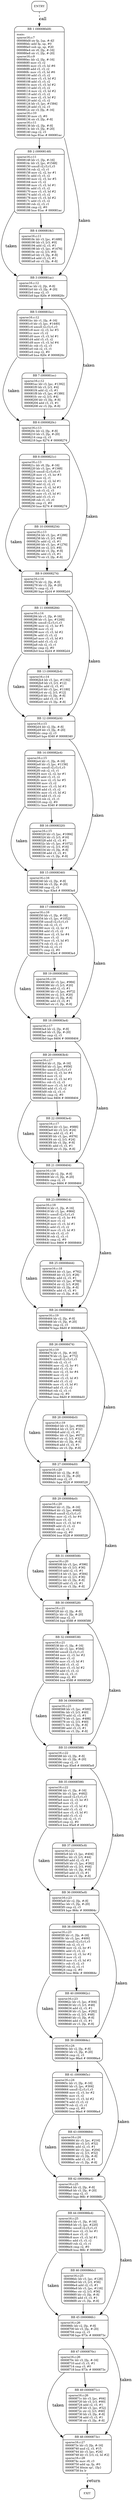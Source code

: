 digraph main{
node [shape=Mrecord, labeljust=l, fontsize=10];
	"0" [label="ENTRY"]
	"0" -> "1" [label="call", style=dashed, weight=2];
	"1" [label="{BB 1 (000080d8) | main:\lsparse16.c:7\l000080d8    str fp, [sp, #-4]!\l000080dc    add fp, sp, #0\l000080e0    sub sp, sp, #20\l000080e4    str r0, [fp, #-16]\l000080e8    str r1, [fp, #-20]\lsparse16.c:9\l000080ec    ldr r2, [fp, #-16]\l000080f0    mov r3, r2\l000080f4    mov r3, r3, lsl #6\l000080f8    add r3, r3, r2\l000080fc    mov r3, r3, lsl #6\l00008100    add r3, r3, r2\l00008104    mov r3, r3, lsl #2\l00008108    add r3, r3, r2\l0000810c    mov r3, r3, lsl #2\l00008110    add r3, r3, r2\l00008114    mov r2, r3, lsl #2\l00008118    add r3, r3, r2\l0000811c    mov r2, r3, lsl #2\l00008120    add r2, r3, r2\l00008124    ldr r3, [pc, #1584]\l00008128    add r3, r2, r3\l0000812c    str r3, [fp, #-16]\lsparse16.c:10\l00008130    mov r3, #0\l00008134    str r3, [fp, #-8]\lsparse16.c:11\l00008138    ldr r2, [fp, #-8]\l0000813c    ldr r3, [fp, #-20]\l00008140    cmp r2, r3\l00008144    bge 81ac    # 000081ac\l }"]
	"1" -> "2" [weight=4];
	"1" -> "3" [label="taken", weight=3];
	"2" [label="{BB 2 (00008148) | sparse16.c:11\l00008148    ldr r1, [fp, #-16]\l0000814c    ldr r3, [pc, #1548]\l00008150    umull r2,r3,r1,r3\l00008154    rsb r2, r3, r1\l00008158    mov r2, r2, lsr #1\l0000815c    add r3, r3, r2\l00008160    mov r2, r3, lsr #5\l00008164    mov r3, r2\l00008168    mov r3, r3, lsl #1\l0000816c    add r3, r3, r2\l00008170    mov r3, r3, lsl #2\l00008174    add r3, r3, r2\l00008178    mov r3, r3, lsl #2\l0000817c    add r3, r3, r2\l00008180    rsb r2, r3, r1\l00008184    cmp r2, #0\l00008188    bne 81ac    # 000081ac\l }"]
	"2" -> "4" [weight=4];
	"2" -> "3" [label="taken", weight=3];
	"3" [label="{BB 3 (000081ac) | sparse16.c:12\l000081ac    ldr r2, [fp, #-8]\l000081b0    ldr r3, [fp, #-20]\l000081b4    cmp r2, r3\l000081b8    bge 820c    # 0000820c\l }"]
	"3" -> "5" [weight=4];
	"3" -> "6" [label="taken", weight=3];
	"4" [label="{BB 4 (0000818c) | sparse16.c:11\l0000818c    ldr r3, [pc, #1488]\l00008190    ldr r3, [r3, #0]\l00008194    add r2, r3, #1\l00008198    ldr r3, [pc, #1476]\l0000819c    str r2, [r3, #0]\l000081a0    ldr r3, [fp, #-8]\l000081a4    add r3, r3, #1\l000081a8    str r3, [fp, #-8]\l }"]
	"4" -> "3" [weight=4];
	"5" [label="{BB 5 (000081bc) | sparse16.c:12\l000081bc    ldr r1, [fp, #-16]\l000081c0    ldr r3, [pc, #1440]\l000081c4    umull r2,r3,r1,r3\l000081c8    mov r2, r3, lsr #5\l000081cc    mov r3, r2\l000081d0    mov r3, r3, lsl #1\l000081d4    add r3, r3, r2\l000081d8    mov r3, r3, lsl #4\l000081dc    rsb r3, r2, r3\l000081e0    rsb r2, r3, r1\l000081e4    cmp r2, #0\l000081e8    bne 820c    # 0000820c\l }"]
	"5" -> "7" [weight=4];
	"5" -> "6" [label="taken", weight=3];
	"6" [label="{BB 6 (0000820c) | sparse16.c:13\l0000820c    ldr r2, [fp, #-8]\l00008210    ldr r3, [fp, #-20]\l00008214    cmp r2, r3\l00008218    bge 8274    # 00008274\l }"]
	"6" -> "8" [weight=4];
	"6" -> "9" [label="taken", weight=3];
	"7" [label="{BB 7 (000081ec) | sparse16.c:12\l000081ec    ldr r3, [pc, #1392]\l000081f0    ldr r3, [r3, #4]\l000081f4    add r2, r3, #1\l000081f8    ldr r3, [pc, #1380]\l000081fc    str r2, [r3, #4]\l00008200    ldr r3, [fp, #-8]\l00008204    add r3, r3, #1\l00008208    str r3, [fp, #-8]\l }"]
	"7" -> "6" [weight=4];
	"8" [label="{BB 8 (0000821c) | sparse16.c:13\l0000821c    ldr r0, [fp, #-16]\l00008220    ldr r3, [pc, #1348]\l00008224    umull r2,r3,r0,r3\l00008228    mov r1, r3, lsr #3\l0000822c    mov r2, r1\l00008230    mov r2, r2, lsl #1\l00008234    add r2, r2, r1\l00008238    mov r3, r2, lsl #3\l0000823c    rsb r3, r2, r3\l00008240    mov r3, r3, lsl #1\l00008244    add r3, r3, r1\l00008248    rsb r1, r3, r0\l0000824c    cmp r1, #0\l00008250    bne 8274    # 00008274\l }"]
	"8" -> "10" [weight=4];
	"8" -> "9" [label="taken", weight=3];
	"9" [label="{BB 9 (00008274) | sparse16.c:14\l00008274    ldr r2, [fp, #-8]\l00008278    ldr r3, [fp, #-20]\l0000827c    cmp r2, r3\l00008280    bge 82d4    # 000082d4\l }"]
	"9" -> "11" [weight=4];
	"9" -> "12" [label="taken", weight=3];
	"10" [label="{BB 10 (00008254) | sparse16.c:13\l00008254    ldr r3, [pc, #1288]\l00008258    ldr r3, [r3, #8]\l0000825c    add r2, r3, #1\l00008260    ldr r3, [pc, #1276]\l00008264    str r2, [r3, #8]\l00008268    ldr r3, [fp, #-8]\l0000826c    add r3, r3, #1\l00008270    str r3, [fp, #-8]\l }"]
	"10" -> "9" [weight=4];
	"11" [label="{BB 11 (00008284) | sparse16.c:14\l00008284    ldr r1, [fp, #-16]\l00008288    ldr r3, [pc, #1248]\l0000828c    umull r2,r3,r1,r3\l00008290    mov r2, r3, lsr #5\l00008294    mov r3, r2\l00008298    mov r3, r3, lsl #2\l0000829c    add r3, r3, r2\l000082a0    mov r3, r3, lsl #3\l000082a4    add r3, r3, r2\l000082a8    rsb r2, r3, r1\l000082ac    cmp r2, #0\l000082b0    bne 82d4    # 000082d4\l }"]
	"11" -> "13" [weight=4];
	"11" -> "12" [label="taken", weight=3];
	"12" [label="{BB 12 (000082d4) | sparse16.c:15\l000082d4    ldr r2, [fp, #-8]\l000082d8    ldr r3, [fp, #-20]\l000082dc    cmp r2, r3\l000082e0    bge 8340    # 00008340\l }"]
	"12" -> "14" [weight=4];
	"12" -> "15" [label="taken", weight=3];
	"13" [label="{BB 13 (000082b4) | sparse16.c:14\l000082b4    ldr r3, [pc, #1192]\l000082b8    ldr r3, [r3, #12]\l000082bc    add r2, r3, #1\l000082c0    ldr r3, [pc, #1180]\l000082c4    str r2, [r3, #12]\l000082c8    ldr r3, [fp, #-8]\l000082cc    add r3, r3, #1\l000082d0    str r3, [fp, #-8]\l }"]
	"13" -> "12" [weight=4];
	"14" [label="{BB 14 (000082e4) | sparse16.c:15\l000082e4    ldr r1, [fp, #-16]\l000082e8    ldr r3, [pc, #1156]\l000082ec    umull r2,r3,r1,r3\l000082f0    rsb r2, r3, r1\l000082f4    mov r2, r2, lsr #1\l000082f8    add r3, r3, r2\l000082fc    mov r2, r3, lsr #5\l00008300    mov r3, r2\l00008304    mov r3, r3, lsl #3\l00008308    add r3, r3, r2\l0000830c    mov r3, r3, lsl #2\l00008310    add r3, r3, r2\l00008314    rsb r2, r3, r1\l00008318    cmp r2, #0\l0000831c    bne 8340    # 00008340\l }"]
	"14" -> "16" [weight=4];
	"14" -> "15" [label="taken", weight=3];
	"15" [label="{BB 15 (00008340) | sparse16.c:16\l00008340    ldr r2, [fp, #-8]\l00008344    ldr r3, [fp, #-20]\l00008348    cmp r2, r3\l0000834c    bge 83a4    # 000083a4\l }"]
	"15" -> "17" [weight=4];
	"15" -> "18" [label="taken", weight=3];
	"16" [label="{BB 16 (00008320) | sparse16.c:15\l00008320    ldr r3, [pc, #1084]\l00008324    ldr r3, [r3, #16]\l00008328    add r2, r3, #1\l0000832c    ldr r3, [pc, #1072]\l00008330    str r2, [r3, #16]\l00008334    ldr r3, [fp, #-8]\l00008338    add r3, r3, #1\l0000833c    str r3, [fp, #-8]\l }"]
	"16" -> "15" [weight=4];
	"17" [label="{BB 17 (00008350) | sparse16.c:16\l00008350    ldr r1, [fp, #-16]\l00008354    ldr r3, [pc, #1052]\l00008358    umull r2,r3,r1,r3\l0000835c    rsb r2, r3, r1\l00008360    mov r2, r2, lsr #1\l00008364    add r3, r3, r2\l00008368    mov r2, r3, lsr #4\l0000836c    mov r3, r2\l00008370    mov r3, r3, lsl #5\l00008374    rsb r3, r2, r3\l00008378    rsb r2, r3, r1\l0000837c    cmp r2, #0\l00008380    bne 83a4    # 000083a4\l }"]
	"17" -> "19" [weight=4];
	"17" -> "18" [label="taken", weight=3];
	"18" [label="{BB 18 (000083a4) | sparse16.c:17\l000083a4    ldr r2, [fp, #-8]\l000083a8    ldr r3, [fp, #-20]\l000083ac    cmp r2, r3\l000083b0    bge 8404    # 00008404\l }"]
	"18" -> "20" [weight=4];
	"18" -> "21" [label="taken", weight=3];
	"19" [label="{BB 19 (00008384) | sparse16.c:16\l00008384    ldr r3, [pc, #984]\l00008388    ldr r3, [r3, #20]\l0000838c    add r2, r3, #1\l00008390    ldr r3, [pc, #972]\l00008394    str r2, [r3, #20]\l00008398    ldr r3, [fp, #-8]\l0000839c    add r3, r3, #1\l000083a0    str r3, [fp, #-8]\l }"]
	"19" -> "18" [weight=4];
	"20" [label="{BB 20 (000083b4) | sparse16.c:17\l000083b4    ldr r1, [fp, #-16]\l000083b8    ldr r3, [pc, #956]\l000083bc    umull r2,r3,r1,r3\l000083c0    mov r2, r3, lsr #4\l000083c4    mov r3, r2\l000083c8    mov r3, r3, lsl #3\l000083cc    rsb r3, r2, r3\l000083d0    mov r3, r3, lsl #2\l000083d4    add r3, r3, r2\l000083d8    rsb r2, r3, r1\l000083dc    cmp r2, #0\l000083e0    bne 8404    # 00008404\l }"]
	"20" -> "22" [weight=4];
	"20" -> "21" [label="taken", weight=3];
	"21" [label="{BB 21 (00008404) | sparse16.c:18\l00008404    ldr r2, [fp, #-8]\l00008408    ldr r3, [fp, #-20]\l0000840c    cmp r2, r3\l00008410    bge 8464    # 00008464\l }"]
	"21" -> "23" [weight=4];
	"21" -> "24" [label="taken", weight=3];
	"22" [label="{BB 22 (000083e4) | sparse16.c:17\l000083e4    ldr r3, [pc, #888]\l000083e8    ldr r3, [r3, #24]\l000083ec    add r2, r3, #1\l000083f0    ldr r3, [pc, #876]\l000083f4    str r2, [r3, #24]\l000083f8    ldr r3, [fp, #-8]\l000083fc    add r3, r3, #1\l00008400    str r3, [fp, #-8]\l }"]
	"22" -> "21" [weight=4];
	"23" [label="{BB 23 (00008414) | sparse16.c:18\l00008414    ldr r1, [fp, #-16]\l00008418    ldr r3, [pc, #864]\l0000841c    umull r2,r3,r1,r3\l00008420    mov r2, r3, lsr #4\l00008424    mov r3, r2\l00008428    mov r3, r3, lsl #1\l0000842c    add r3, r3, r2\l00008430    mov r3, r3, lsl #3\l00008434    rsb r3, r2, r3\l00008438    rsb r2, r3, r1\l0000843c    cmp r2, #0\l00008440    bne 8464    # 00008464\l }"]
	"23" -> "25" [weight=4];
	"23" -> "24" [label="taken", weight=3];
	"24" [label="{BB 24 (00008464) | sparse16.c:19\l00008464    ldr r2, [fp, #-8]\l00008468    ldr r3, [fp, #-20]\l0000846c    cmp r2, r3\l00008470    bge 84d0    # 000084d0\l }"]
	"24" -> "26" [weight=4];
	"24" -> "27" [label="taken", weight=3];
	"25" [label="{BB 25 (00008444) | sparse16.c:18\l00008444    ldr r3, [pc, #792]\l00008448    ldr r3, [r3, #28]\l0000844c    add r2, r3, #1\l00008450    ldr r3, [pc, #780]\l00008454    str r2, [r3, #28]\l00008458    ldr r3, [fp, #-8]\l0000845c    add r3, r3, #1\l00008460    str r3, [fp, #-8]\l }"]
	"25" -> "24" [weight=4];
	"26" [label="{BB 26 (00008474) | sparse16.c:19\l00008474    ldr r1, [fp, #-16]\l00008478    ldr r3, [pc, #772]\l0000847c    umull r2,r3,r1,r3\l00008480    rsb r2, r3, r1\l00008484    mov r2, r2, lsr #1\l00008488    add r3, r3, r2\l0000848c    mov r2, r3, lsr #4\l00008490    mov r3, r2\l00008494    mov r3, r3, lsl #3\l00008498    add r3, r3, r2\l0000849c    mov r3, r3, lsl #1\l000084a0    add r3, r3, r2\l000084a4    rsb r2, r3, r1\l000084a8    cmp r2, #0\l000084ac    bne 84d0    # 000084d0\l }"]
	"26" -> "28" [weight=4];
	"26" -> "27" [label="taken", weight=3];
	"27" [label="{BB 27 (000084d0) | sparse16.c:20\l000084d0    ldr r2, [fp, #-8]\l000084d4    ldr r3, [fp, #-20]\l000084d8    cmp r2, r3\l000084dc    bge 8528    # 00008528\l }"]
	"27" -> "29" [weight=4];
	"27" -> "30" [label="taken", weight=3];
	"28" [label="{BB 28 (000084b0) | sparse16.c:19\l000084b0    ldr r3, [pc, #684]\l000084b4    ldr r3, [r3, #32]\l000084b8    add r2, r3, #1\l000084bc    ldr r3, [pc, #672]\l000084c0    str r2, [r3, #32]\l000084c4    ldr r3, [fp, #-8]\l000084c8    add r3, r3, #1\l000084cc    str r3, [fp, #-8]\l }"]
	"28" -> "27" [weight=4];
	"29" [label="{BB 29 (000084e0) | sparse16.c:20\l000084e0    ldr r1, [fp, #-16]\l000084e4    ldr r3, [pc, #668]\l000084e8    umull r2,r3,r1,r3\l000084ec    mov r2, r3, lsr #4\l000084f0    mov r3, r2\l000084f4    mov r3, r3, lsl #4\l000084f8    add r3, r3, r2\l000084fc    rsb r2, r3, r1\l00008500    cmp r2, #0\l00008504    bne 8528    # 00008528\l }"]
	"29" -> "31" [weight=4];
	"29" -> "30" [label="taken", weight=3];
	"30" [label="{BB 30 (00008528) | sparse16.c:21\l00008528    ldr r2, [fp, #-8]\l0000852c    ldr r3, [fp, #-20]\l00008530    cmp r2, r3\l00008534    bge 8588    # 00008588\l }"]
	"30" -> "32" [weight=4];
	"30" -> "33" [label="taken", weight=3];
	"31" [label="{BB 31 (00008508) | sparse16.c:20\l00008508    ldr r3, [pc, #596]\l0000850c    ldr r3, [r3, #36]\l00008510    add r2, r3, #1\l00008514    ldr r3, [pc, #584]\l00008518    str r2, [r3, #36]\l0000851c    ldr r3, [fp, #-8]\l00008520    add r3, r3, #1\l00008524    str r3, [fp, #-8]\l }"]
	"31" -> "30" [weight=4];
	"32" [label="{BB 32 (00008538) | sparse16.c:21\l00008538    ldr r1, [fp, #-16]\l0000853c    ldr r3, [pc, #584]\l00008540    umull r2,r3,r1,r3\l00008544    mov r2, r3, lsr #2\l00008548    mov r3, r2\l0000854c    mov r3, r3, lsl #1\l00008550    add r3, r3, r2\l00008554    mov r3, r3, lsl #2\l00008558    add r3, r3, r2\l0000855c    rsb r2, r3, r1\l00008560    cmp r2, #0\l00008564    bne 8588    # 00008588\l }"]
	"32" -> "34" [weight=4];
	"32" -> "33" [label="taken", weight=3];
	"33" [label="{BB 33 (00008588) | sparse16.c:22\l00008588    ldr r2, [fp, #-8]\l0000858c    ldr r3, [fp, #-20]\l00008590    cmp r2, r3\l00008594    bge 85e8    # 000085e8\l }"]
	"33" -> "35" [weight=4];
	"33" -> "36" [label="taken", weight=3];
	"34" [label="{BB 34 (00008568) | sparse16.c:21\l00008568    ldr r3, [pc, #500]\l0000856c    ldr r3, [r3, #40]\l00008570    add r2, r3, #1\l00008574    ldr r3, [pc, #488]\l00008578    str r2, [r3, #40]\l0000857c    ldr r3, [fp, #-8]\l00008580    add r3, r3, #1\l00008584    str r3, [fp, #-8]\l }"]
	"34" -> "33" [weight=4];
	"35" [label="{BB 35 (00008598) | sparse16.c:22\l00008598    ldr r1, [fp, #-16]\l0000859c    ldr r3, [pc, #492]\l000085a0    umull r2,r3,r1,r3\l000085a4    mov r2, r3, lsr #3\l000085a8    mov r3, r2\l000085ac    mov r3, r3, lsl #2\l000085b0    add r3, r3, r2\l000085b4    mov r3, r3, lsl #1\l000085b8    add r3, r3, r2\l000085bc    rsb r2, r3, r1\l000085c0    cmp r2, #0\l000085c4    bne 85e8    # 000085e8\l }"]
	"35" -> "37" [weight=4];
	"35" -> "36" [label="taken", weight=3];
	"36" [label="{BB 36 (000085e8) | sparse16.c:23\l000085e8    ldr r2, [fp, #-8]\l000085ec    ldr r3, [fp, #-20]\l000085f0    cmp r2, r3\l000085f4    bge 864c    # 0000864c\l }"]
	"36" -> "38" [weight=4];
	"36" -> "39" [label="taken", weight=3];
	"37" [label="{BB 37 (000085c8) | sparse16.c:22\l000085c8    ldr r3, [pc, #404]\l000085cc    ldr r3, [r3, #44]\l000085d0    add r2, r3, #1\l000085d4    ldr r3, [pc, #392]\l000085d8    str r2, [r3, #44]\l000085dc    ldr r3, [fp, #-8]\l000085e0    add r3, r3, #1\l000085e4    str r3, [fp, #-8]\l }"]
	"37" -> "36" [weight=4];
	"38" [label="{BB 38 (000085f8) | sparse16.c:23\l000085f8    ldr r1, [fp, #-16]\l000085fc    ldr r3, [pc, #400]\l00008600    umull r2,r3,r1,r3\l00008604    rsb r2, r3, r1\l00008608    mov r2, r2, lsr #1\l0000860c    add r3, r3, r2\l00008610    mov r2, r3, lsr #2\l00008614    mov r3, r2\l00008618    mov r3, r3, lsl #3\l0000861c    rsb r3, r2, r3\l00008620    rsb r2, r3, r1\l00008624    cmp r2, #0\l00008628    bne 864c    # 0000864c\l }"]
	"38" -> "40" [weight=4];
	"38" -> "39" [label="taken", weight=3];
	"39" [label="{BB 39 (0000864c) | sparse16.c:24\l0000864c    ldr r2, [fp, #-8]\l00008650    ldr r3, [fp, #-20]\l00008654    cmp r2, r3\l00008658    bge 86a4    # 000086a4\l }"]
	"39" -> "41" [weight=4];
	"39" -> "42" [label="taken", weight=3];
	"40" [label="{BB 40 (0000862c) | sparse16.c:23\l0000862c    ldr r3, [pc, #304]\l00008630    ldr r3, [r3, #48]\l00008634    add r2, r3, #1\l00008638    ldr r3, [pc, #292]\l0000863c    str r2, [r3, #48]\l00008640    ldr r3, [fp, #-8]\l00008644    add r3, r3, #1\l00008648    str r3, [fp, #-8]\l }"]
	"40" -> "39" [weight=4];
	"41" [label="{BB 41 (0000865c) | sparse16.c:24\l0000865c    ldr r1, [fp, #-16]\l00008660    ldr r3, [pc, #304]\l00008664    umull r2,r3,r1,r3\l00008668    mov r2, r3, lsr #2\l0000866c    mov r3, r2\l00008670    mov r3, r3, lsl #2\l00008674    add r3, r3, r2\l00008678    rsb r2, r3, r1\l0000867c    cmp r2, #0\l00008680    bne 86a4    # 000086a4\l }"]
	"41" -> "43" [weight=4];
	"41" -> "42" [label="taken", weight=3];
	"42" [label="{BB 42 (000086a4) | sparse16.c:25\l000086a4    ldr r2, [fp, #-8]\l000086a8    ldr r3, [fp, #-20]\l000086ac    cmp r2, r3\l000086b0    bge 86fc    # 000086fc\l }"]
	"42" -> "44" [weight=4];
	"42" -> "45" [label="taken", weight=3];
	"43" [label="{BB 43 (00008684) | sparse16.c:24\l00008684    ldr r3, [pc, #216]\l00008688    ldr r3, [r3, #52]\l0000868c    add r2, r3, #1\l00008690    ldr r3, [pc, #204]\l00008694    str r2, [r3, #52]\l00008698    ldr r3, [fp, #-8]\l0000869c    add r3, r3, #1\l000086a0    str r3, [fp, #-8]\l }"]
	"43" -> "42" [weight=4];
	"44" [label="{BB 44 (000086b4) | sparse16.c:25\l000086b4    ldr r1, [fp, #-16]\l000086b8    ldr r3, [pc, #220]\l000086bc    umull r2,r3,r1,r3\l000086c0    mov r2, r3, lsr #1\l000086c4    mov r3, r2\l000086c8    mov r3, r3, lsl #1\l000086cc    add r3, r3, r2\l000086d0    rsb r2, r3, r1\l000086d4    cmp r2, #0\l000086d8    bne 86fc    # 000086fc\l }"]
	"44" -> "46" [weight=4];
	"44" -> "45" [label="taken", weight=3];
	"45" [label="{BB 45 (000086fc) | sparse16.c:26\l000086fc    ldr r2, [fp, #-8]\l00008700    ldr r3, [fp, #-20]\l00008704    cmp r2, r3\l00008708    bge 873c    # 0000873c\l }"]
	"45" -> "47" [weight=4];
	"45" -> "48" [label="taken", weight=3];
	"46" [label="{BB 46 (000086dc) | sparse16.c:25\l000086dc    ldr r3, [pc, #128]\l000086e0    ldr r3, [r3, #56]\l000086e4    add r2, r3, #1\l000086e8    ldr r3, [pc, #116]\l000086ec    str r2, [r3, #56]\l000086f0    ldr r3, [fp, #-8]\l000086f4    add r3, r3, #1\l000086f8    str r3, [fp, #-8]\l }"]
	"46" -> "45" [weight=4];
	"47" [label="{BB 47 (0000870c) | sparse16.c:26\l0000870c    ldr r3, [fp, #-16]\l00008710    and r3, r3, #1\l00008714    cmp r3, #0\l00008718    bne 873c    # 0000873c\l }"]
	"47" -> "49" [weight=4];
	"47" -> "48" [label="taken", weight=3];
	"48" [label="{BB 48 (0000873c) | sparse16.c:27\l0000873c    ldr r3, [fp, #-16]\l00008740    and r2, r3, #15\l00008744    ldr r3, [pc, #24]\l00008748    ldr r3, [r3, r2, lsl #2]\lsparse16.c:28\l0000874c    mov r0, r3\l00008750    add sp, fp, #0\l00008754    ldmia sp!, \{fp\}\l00008758    bx lr\l }"]
	"48" -> "50" [label="return", style=dashed, weight=2];
	"49" [label="{BB 49 (0000871c) | sparse16.c:26\l0000871c    ldr r3, [pc, #64]\l00008720    ldr r3, [r3, #60]\l00008724    add r2, r3, #1\l00008728    ldr r3, [pc, #52]\l0000872c    str r2, [r3, #60]\l00008730    ldr r3, [fp, #-8]\l00008734    add r3, r3, #1\l00008738    str r3, [fp, #-8]\l }"]
	"49" -> "48" [weight=4];
	"50" [label="EXIT"]
}
